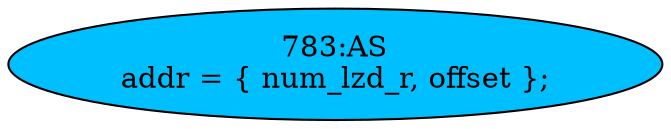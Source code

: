 strict digraph "" {
	node [label="\N"];
	"783:AS"	 [ast="<pyverilog.vparser.ast.Assign object at 0x7f4056d88dd0>",
		def_var="['addr']",
		fillcolor=deepskyblue,
		label="783:AS
addr = { num_lzd_r, offset };",
		statements="[]",
		style=filled,
		typ=Assign,
		use_var="['num_lzd_r', 'offset']"];
}

